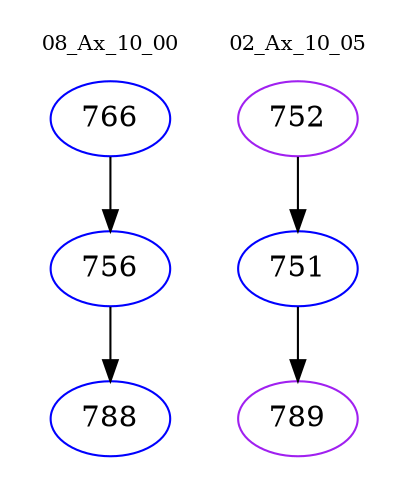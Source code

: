 digraph{
subgraph cluster_0 {
color = white
label = "08_Ax_10_00";
fontsize=10;
T0_766 [label="766", color="blue"]
T0_766 -> T0_756 [color="black"]
T0_756 [label="756", color="blue"]
T0_756 -> T0_788 [color="black"]
T0_788 [label="788", color="blue"]
}
subgraph cluster_1 {
color = white
label = "02_Ax_10_05";
fontsize=10;
T1_752 [label="752", color="purple"]
T1_752 -> T1_751 [color="black"]
T1_751 [label="751", color="blue"]
T1_751 -> T1_789 [color="black"]
T1_789 [label="789", color="purple"]
}
}
